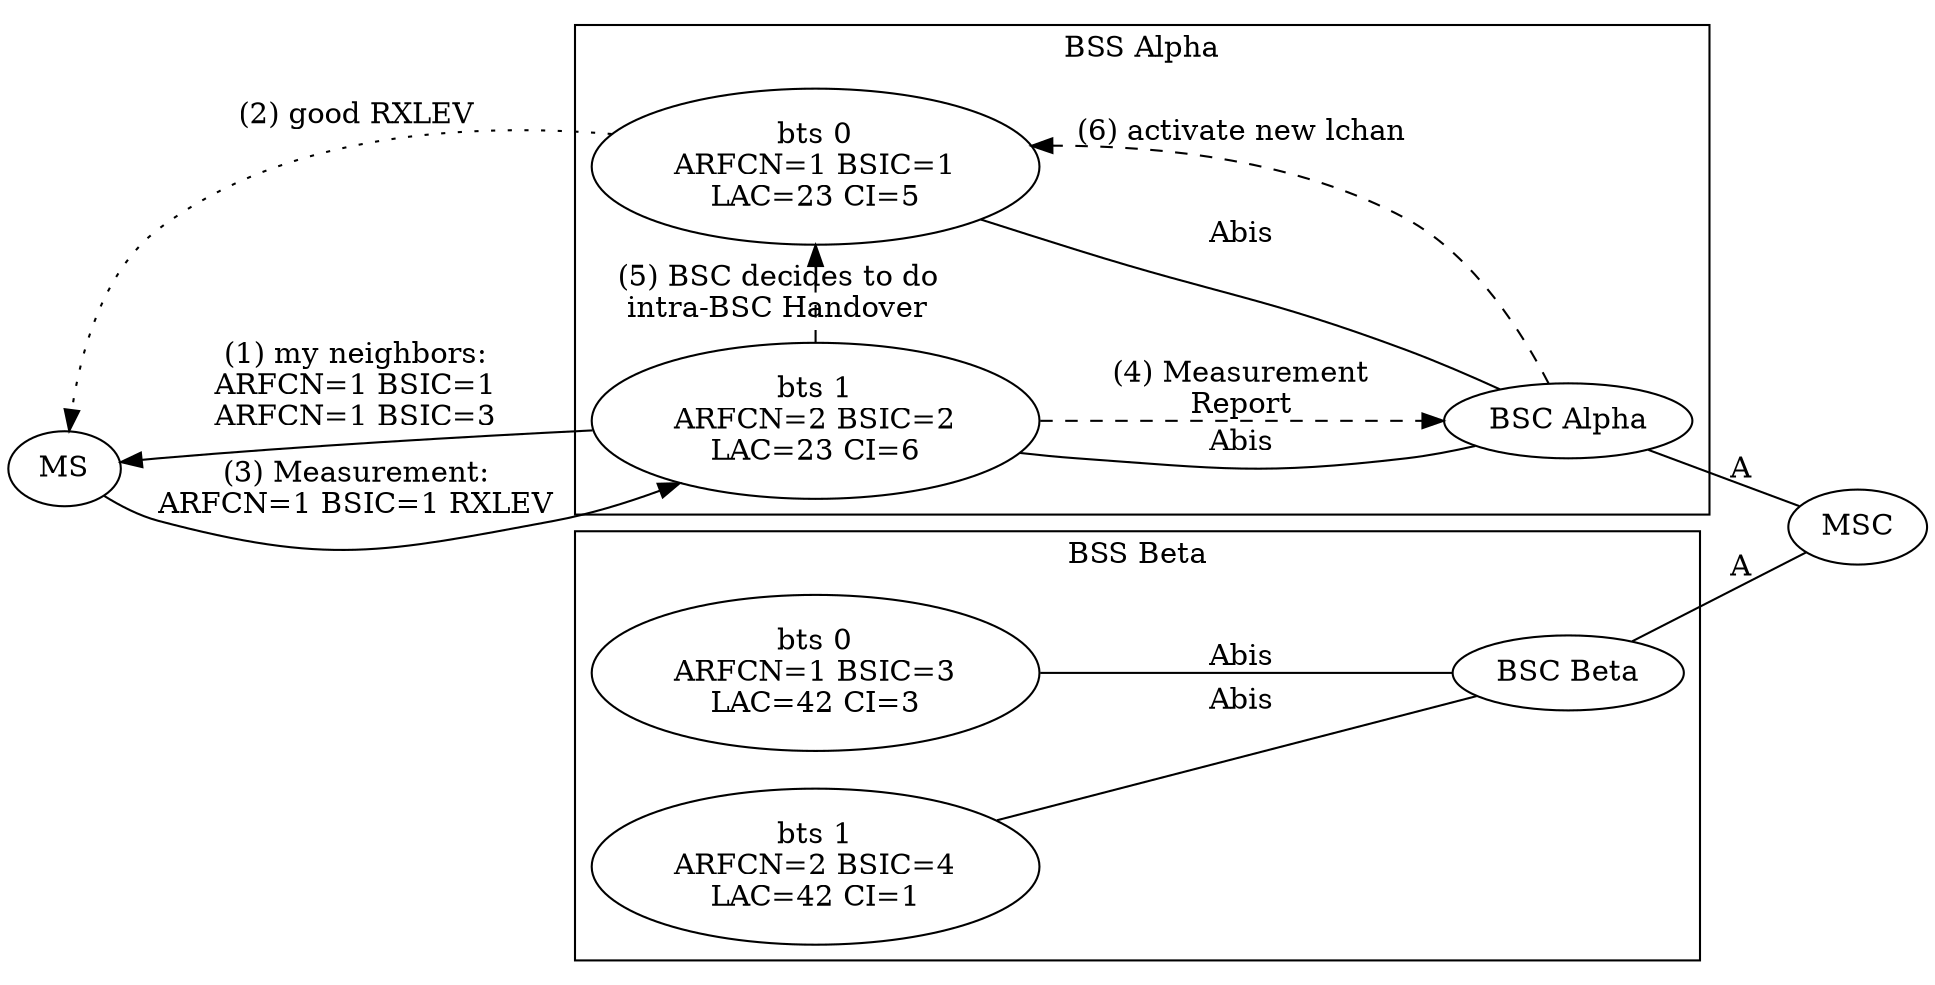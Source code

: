 digraph G {
rankdir=LR
	
subgraph cluster_bss_a {
	label="BSS Alpha"
	BTS_a0 [rank=min,label="bts 0\nARFCN=1 BSIC=1\nLAC=23 CI=5"]
	BTS_a1 [rank=min,label="bts 1\nARFCN=2 BSIC=2\nLAC=23 CI=6"]
	BSC_a [label="BSC Alpha"];
	{BTS_a0,BTS_a1} -> BSC_a [arrowhead=none,label=Abis]
}

subgraph cluster_bss_b {
	label="BSS Beta"
	BTS_b0 [rank=min,label="bts 0\nARFCN=1 BSIC=3\nLAC=42 CI=3"]
	BTS_b1 [rank=min,label="bts 1\nARFCN=2 BSIC=4\nLAC=42 CI=1"]
	BSC_b [label="BSC Beta"]
	{BTS_b0,BTS_b1} -> BSC_b [arrowhead=none,label=Abis]
}

MS -> BTS_a1 [label="(3) Measurement:\nARFCN=1 BSIC=1 RXLEV"]
BTS_a1 -> MS [label="(1) my neighbors:\nARFCN=1 BSIC=1\nARFCN=1 BSIC=3"]
BTS_a0 -> MS [label="(2) good RXLEV",style=dotted]
MS -> {BTS_a0,BTS_b0,BTS_b1} [style=invisible,arrowhead=none]

BTS_a1 -> BSC_a [label="(4) Measurement\nReport",style=dashed]
BTS_a1 -> BTS_a0 [label="(5) BSC decides to do\nintra-BSC Handover",style=dashed,constraint=false]
BSC_a -> BTS_a0 [label="(6) activate new lchan",style=dashed,constraint=false]

{BSC_a,BSC_b} -> MSC [arrowhead=none,label=A]

}
